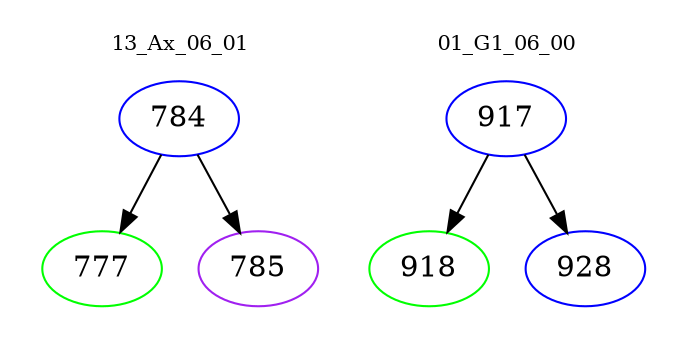 digraph{
subgraph cluster_0 {
color = white
label = "13_Ax_06_01";
fontsize=10;
T0_784 [label="784", color="blue"]
T0_784 -> T0_777 [color="black"]
T0_777 [label="777", color="green"]
T0_784 -> T0_785 [color="black"]
T0_785 [label="785", color="purple"]
}
subgraph cluster_1 {
color = white
label = "01_G1_06_00";
fontsize=10;
T1_917 [label="917", color="blue"]
T1_917 -> T1_918 [color="black"]
T1_918 [label="918", color="green"]
T1_917 -> T1_928 [color="black"]
T1_928 [label="928", color="blue"]
}
}
